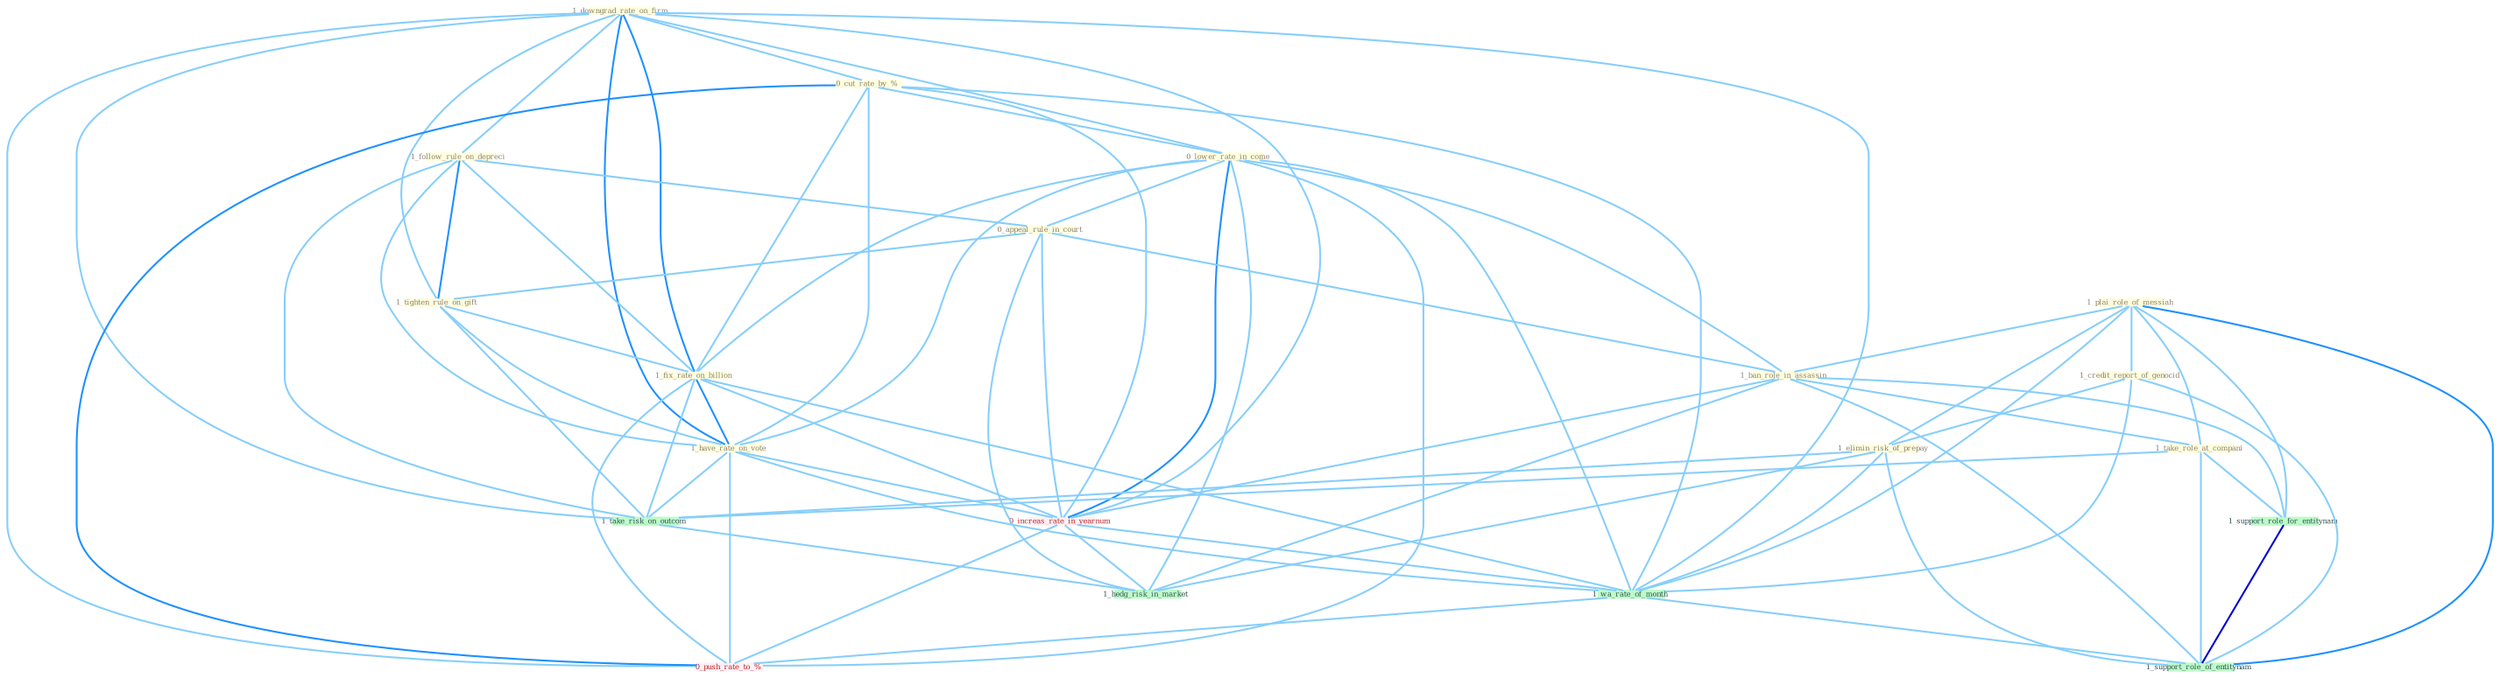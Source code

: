 Graph G{ 
    node
    [shape=polygon,style=filled,width=.5,height=.06,color="#BDFCC9",fixedsize=true,fontsize=4,
    fontcolor="#2f4f4f"];
    {node
    [color="#ffffe0", fontcolor="#8b7d6b"] "1_downgrad_rate_on_firm " "1_plai_role_of_messiah " "1_follow_rule_on_depreci " "1_credit_report_of_genocid " "0_cut_rate_by_% " "0_lower_rate_in_come " "1_elimin_risk_of_prepay " "0_appeal_rule_in_court " "1_tighten_rule_on_gift " "1_ban_role_in_assassin " "1_fix_rate_on_billion " "1_take_role_at_compani " "1_have_rate_on_vote "}
{node [color="#fff0f5", fontcolor="#b22222"] "0_increas_rate_in_yearnum " "0_push_rate_to_% "}
edge [color="#B0E2FF"];

	"1_downgrad_rate_on_firm " -- "1_follow_rule_on_depreci " [w="1", color="#87cefa" ];
	"1_downgrad_rate_on_firm " -- "0_cut_rate_by_% " [w="1", color="#87cefa" ];
	"1_downgrad_rate_on_firm " -- "0_lower_rate_in_come " [w="1", color="#87cefa" ];
	"1_downgrad_rate_on_firm " -- "1_tighten_rule_on_gift " [w="1", color="#87cefa" ];
	"1_downgrad_rate_on_firm " -- "1_fix_rate_on_billion " [w="2", color="#1e90ff" , len=0.8];
	"1_downgrad_rate_on_firm " -- "1_have_rate_on_vote " [w="2", color="#1e90ff" , len=0.8];
	"1_downgrad_rate_on_firm " -- "0_increas_rate_in_yearnum " [w="1", color="#87cefa" ];
	"1_downgrad_rate_on_firm " -- "1_wa_rate_of_month " [w="1", color="#87cefa" ];
	"1_downgrad_rate_on_firm " -- "1_take_risk_on_outcom " [w="1", color="#87cefa" ];
	"1_downgrad_rate_on_firm " -- "0_push_rate_to_% " [w="1", color="#87cefa" ];
	"1_plai_role_of_messiah " -- "1_credit_report_of_genocid " [w="1", color="#87cefa" ];
	"1_plai_role_of_messiah " -- "1_elimin_risk_of_prepay " [w="1", color="#87cefa" ];
	"1_plai_role_of_messiah " -- "1_ban_role_in_assassin " [w="1", color="#87cefa" ];
	"1_plai_role_of_messiah " -- "1_take_role_at_compani " [w="1", color="#87cefa" ];
	"1_plai_role_of_messiah " -- "1_wa_rate_of_month " [w="1", color="#87cefa" ];
	"1_plai_role_of_messiah " -- "1_support_role_for_entitynam " [w="1", color="#87cefa" ];
	"1_plai_role_of_messiah " -- "1_support_role_of_entitynam " [w="2", color="#1e90ff" , len=0.8];
	"1_follow_rule_on_depreci " -- "0_appeal_rule_in_court " [w="1", color="#87cefa" ];
	"1_follow_rule_on_depreci " -- "1_tighten_rule_on_gift " [w="2", color="#1e90ff" , len=0.8];
	"1_follow_rule_on_depreci " -- "1_fix_rate_on_billion " [w="1", color="#87cefa" ];
	"1_follow_rule_on_depreci " -- "1_have_rate_on_vote " [w="1", color="#87cefa" ];
	"1_follow_rule_on_depreci " -- "1_take_risk_on_outcom " [w="1", color="#87cefa" ];
	"1_credit_report_of_genocid " -- "1_elimin_risk_of_prepay " [w="1", color="#87cefa" ];
	"1_credit_report_of_genocid " -- "1_wa_rate_of_month " [w="1", color="#87cefa" ];
	"1_credit_report_of_genocid " -- "1_support_role_of_entitynam " [w="1", color="#87cefa" ];
	"0_cut_rate_by_% " -- "0_lower_rate_in_come " [w="1", color="#87cefa" ];
	"0_cut_rate_by_% " -- "1_fix_rate_on_billion " [w="1", color="#87cefa" ];
	"0_cut_rate_by_% " -- "1_have_rate_on_vote " [w="1", color="#87cefa" ];
	"0_cut_rate_by_% " -- "0_increas_rate_in_yearnum " [w="1", color="#87cefa" ];
	"0_cut_rate_by_% " -- "1_wa_rate_of_month " [w="1", color="#87cefa" ];
	"0_cut_rate_by_% " -- "0_push_rate_to_% " [w="2", color="#1e90ff" , len=0.8];
	"0_lower_rate_in_come " -- "0_appeal_rule_in_court " [w="1", color="#87cefa" ];
	"0_lower_rate_in_come " -- "1_ban_role_in_assassin " [w="1", color="#87cefa" ];
	"0_lower_rate_in_come " -- "1_fix_rate_on_billion " [w="1", color="#87cefa" ];
	"0_lower_rate_in_come " -- "1_have_rate_on_vote " [w="1", color="#87cefa" ];
	"0_lower_rate_in_come " -- "0_increas_rate_in_yearnum " [w="2", color="#1e90ff" , len=0.8];
	"0_lower_rate_in_come " -- "1_wa_rate_of_month " [w="1", color="#87cefa" ];
	"0_lower_rate_in_come " -- "0_push_rate_to_% " [w="1", color="#87cefa" ];
	"0_lower_rate_in_come " -- "1_hedg_risk_in_market " [w="1", color="#87cefa" ];
	"1_elimin_risk_of_prepay " -- "1_wa_rate_of_month " [w="1", color="#87cefa" ];
	"1_elimin_risk_of_prepay " -- "1_take_risk_on_outcom " [w="1", color="#87cefa" ];
	"1_elimin_risk_of_prepay " -- "1_support_role_of_entitynam " [w="1", color="#87cefa" ];
	"1_elimin_risk_of_prepay " -- "1_hedg_risk_in_market " [w="1", color="#87cefa" ];
	"0_appeal_rule_in_court " -- "1_tighten_rule_on_gift " [w="1", color="#87cefa" ];
	"0_appeal_rule_in_court " -- "1_ban_role_in_assassin " [w="1", color="#87cefa" ];
	"0_appeal_rule_in_court " -- "0_increas_rate_in_yearnum " [w="1", color="#87cefa" ];
	"0_appeal_rule_in_court " -- "1_hedg_risk_in_market " [w="1", color="#87cefa" ];
	"1_tighten_rule_on_gift " -- "1_fix_rate_on_billion " [w="1", color="#87cefa" ];
	"1_tighten_rule_on_gift " -- "1_have_rate_on_vote " [w="1", color="#87cefa" ];
	"1_tighten_rule_on_gift " -- "1_take_risk_on_outcom " [w="1", color="#87cefa" ];
	"1_ban_role_in_assassin " -- "1_take_role_at_compani " [w="1", color="#87cefa" ];
	"1_ban_role_in_assassin " -- "0_increas_rate_in_yearnum " [w="1", color="#87cefa" ];
	"1_ban_role_in_assassin " -- "1_support_role_for_entitynam " [w="1", color="#87cefa" ];
	"1_ban_role_in_assassin " -- "1_support_role_of_entitynam " [w="1", color="#87cefa" ];
	"1_ban_role_in_assassin " -- "1_hedg_risk_in_market " [w="1", color="#87cefa" ];
	"1_fix_rate_on_billion " -- "1_have_rate_on_vote " [w="2", color="#1e90ff" , len=0.8];
	"1_fix_rate_on_billion " -- "0_increas_rate_in_yearnum " [w="1", color="#87cefa" ];
	"1_fix_rate_on_billion " -- "1_wa_rate_of_month " [w="1", color="#87cefa" ];
	"1_fix_rate_on_billion " -- "1_take_risk_on_outcom " [w="1", color="#87cefa" ];
	"1_fix_rate_on_billion " -- "0_push_rate_to_% " [w="1", color="#87cefa" ];
	"1_take_role_at_compani " -- "1_support_role_for_entitynam " [w="1", color="#87cefa" ];
	"1_take_role_at_compani " -- "1_take_risk_on_outcom " [w="1", color="#87cefa" ];
	"1_take_role_at_compani " -- "1_support_role_of_entitynam " [w="1", color="#87cefa" ];
	"1_have_rate_on_vote " -- "0_increas_rate_in_yearnum " [w="1", color="#87cefa" ];
	"1_have_rate_on_vote " -- "1_wa_rate_of_month " [w="1", color="#87cefa" ];
	"1_have_rate_on_vote " -- "1_take_risk_on_outcom " [w="1", color="#87cefa" ];
	"1_have_rate_on_vote " -- "0_push_rate_to_% " [w="1", color="#87cefa" ];
	"0_increas_rate_in_yearnum " -- "1_wa_rate_of_month " [w="1", color="#87cefa" ];
	"0_increas_rate_in_yearnum " -- "0_push_rate_to_% " [w="1", color="#87cefa" ];
	"0_increas_rate_in_yearnum " -- "1_hedg_risk_in_market " [w="1", color="#87cefa" ];
	"1_wa_rate_of_month " -- "0_push_rate_to_% " [w="1", color="#87cefa" ];
	"1_wa_rate_of_month " -- "1_support_role_of_entitynam " [w="1", color="#87cefa" ];
	"1_support_role_for_entitynam " -- "1_support_role_of_entitynam " [w="3", color="#0000cd" , len=0.6];
	"1_take_risk_on_outcom " -- "1_hedg_risk_in_market " [w="1", color="#87cefa" ];
}